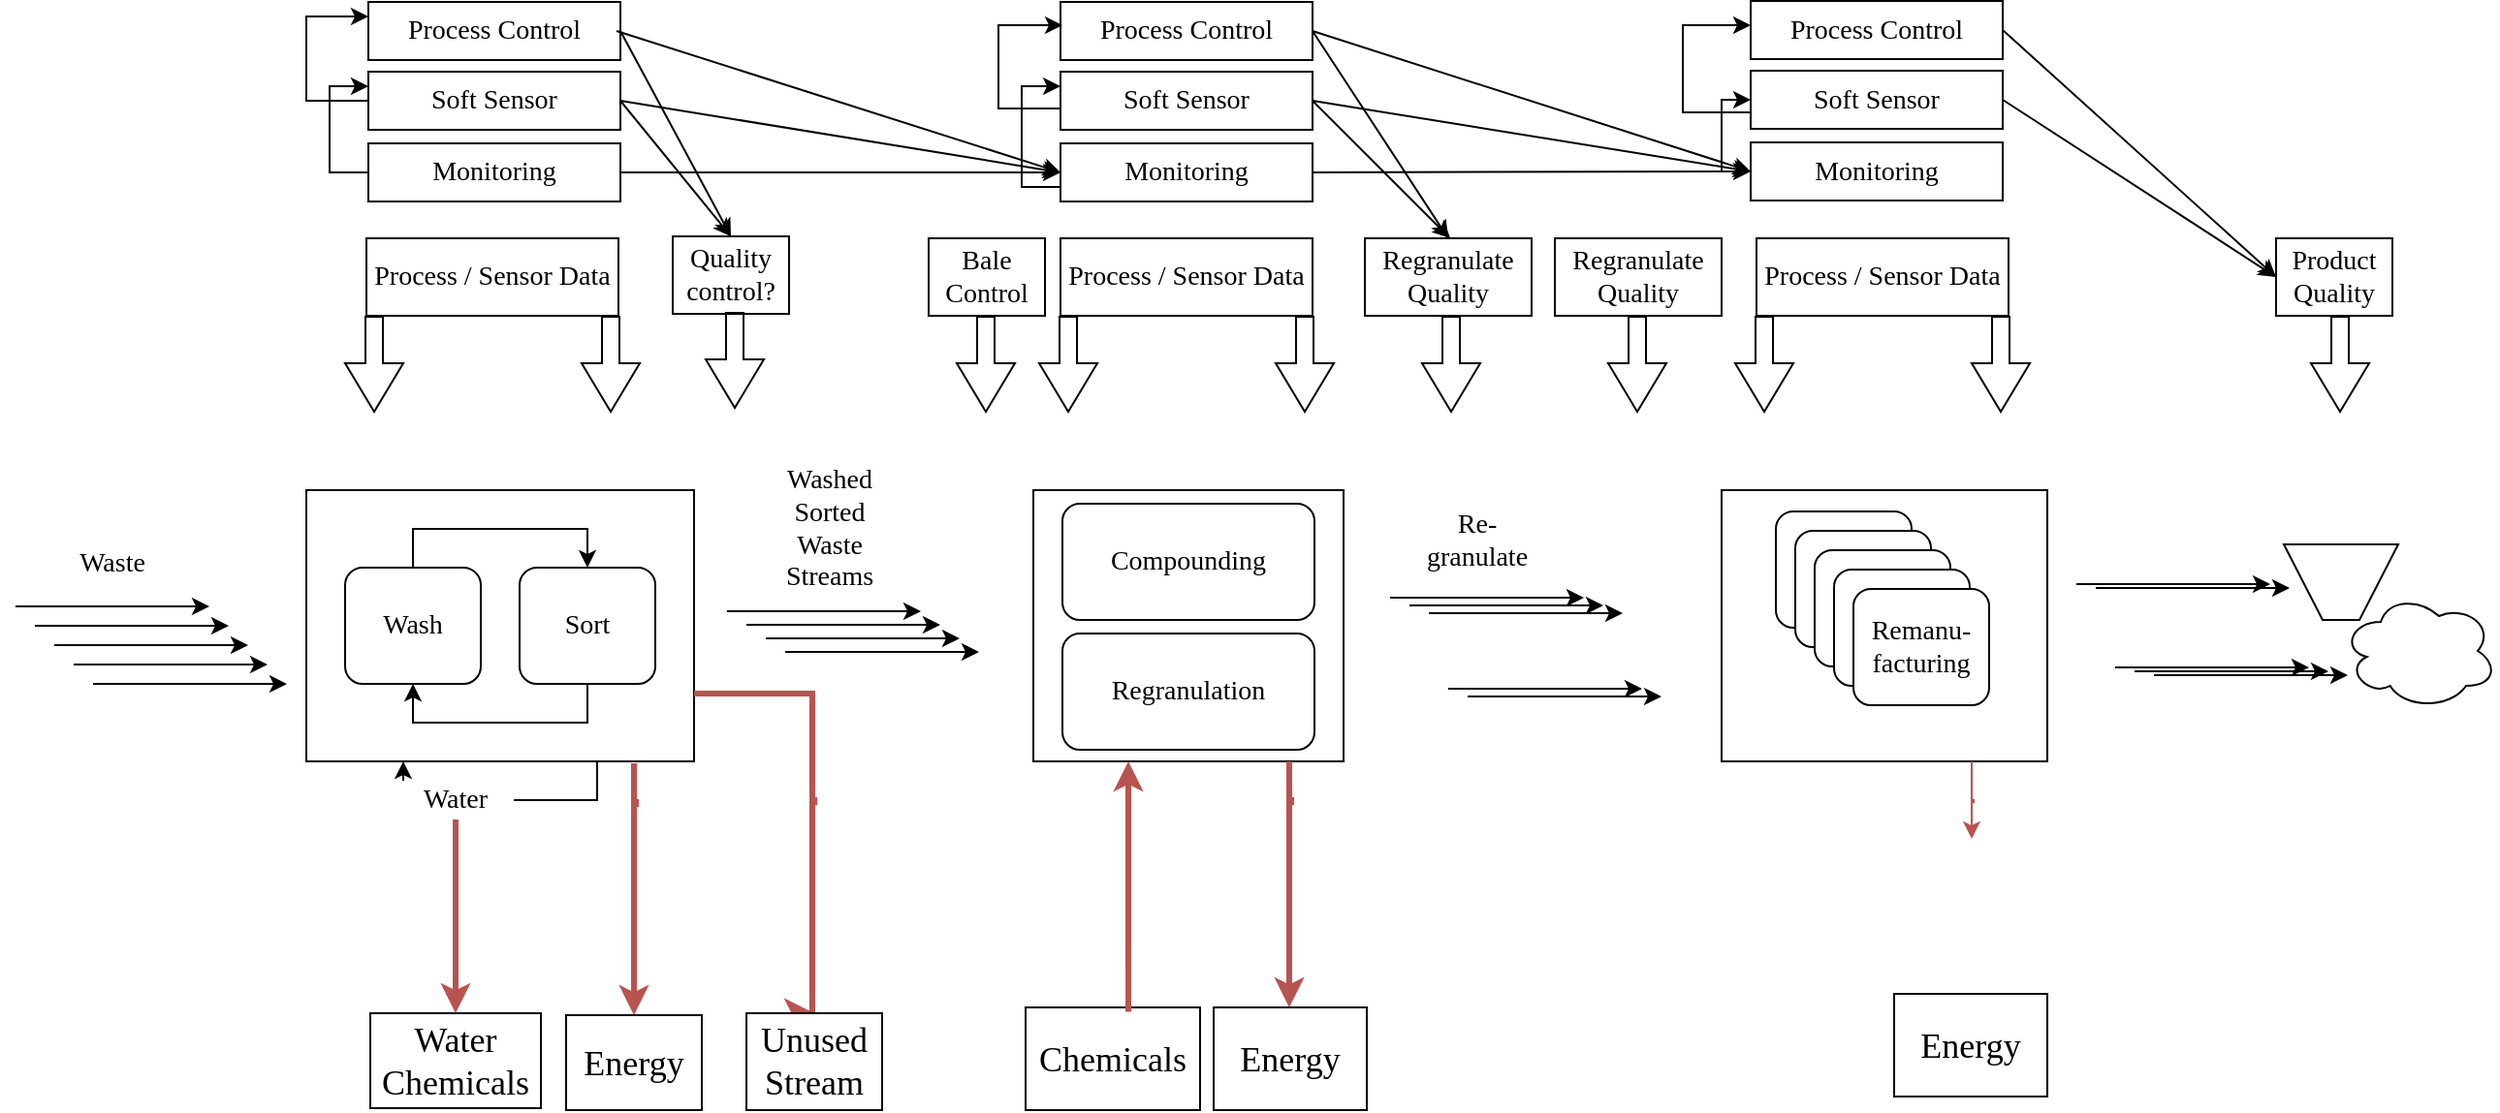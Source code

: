 <mxfile version="22.0.8" type="github">
  <diagram name="Seite-1" id="6qD9MZQn9-AMvD67NnCY">
    <mxGraphModel dx="1379" dy="1607" grid="1" gridSize="10" guides="1" tooltips="1" connect="1" arrows="1" fold="1" page="1" pageScale="1" pageWidth="1169" pageHeight="827" math="0" shadow="0">
      <root>
        <mxCell id="0" />
        <mxCell id="1" parent="0" />
        <mxCell id="71A8havY9Krnc7ntaEhR-17" value="" style="rounded=0;whiteSpace=wrap;html=1;fillColor=none;fontFamily=Rubik light;fontSize=14;" vertex="1" parent="1">
          <mxGeometry x="910" y="120" width="168" height="140" as="geometry" />
        </mxCell>
        <mxCell id="71A8havY9Krnc7ntaEhR-58" value="" style="edgeStyle=orthogonalEdgeStyle;rounded=0;orthogonalLoop=1;jettySize=auto;html=1;entryX=0.25;entryY=1;entryDx=0;entryDy=0;exitX=0.75;exitY=1;exitDx=0;exitDy=0;" edge="1" parent="1" source="71A8havY9Krnc7ntaEhR-5" target="71A8havY9Krnc7ntaEhR-5">
          <mxGeometry relative="1" as="geometry">
            <mxPoint x="280" y="380" as="targetPoint" />
          </mxGeometry>
        </mxCell>
        <mxCell id="71A8havY9Krnc7ntaEhR-5" value="" style="rounded=0;whiteSpace=wrap;html=1;fillColor=none;fontFamily=Rubik light;fontSize=14;" vertex="1" parent="1">
          <mxGeometry x="180" y="120" width="200" height="140" as="geometry" />
        </mxCell>
        <mxCell id="71A8havY9Krnc7ntaEhR-3" style="edgeStyle=orthogonalEdgeStyle;rounded=0;orthogonalLoop=1;jettySize=auto;html=1;exitX=0.5;exitY=0;exitDx=0;exitDy=0;entryX=0.5;entryY=0;entryDx=0;entryDy=0;fontFamily=Rubik light;fontSize=14;" edge="1" parent="1" source="71A8havY9Krnc7ntaEhR-1" target="71A8havY9Krnc7ntaEhR-2">
          <mxGeometry relative="1" as="geometry" />
        </mxCell>
        <mxCell id="71A8havY9Krnc7ntaEhR-1" value="Wash" style="rounded=1;whiteSpace=wrap;html=1;fontFamily=Rubik light;fontSize=14;" vertex="1" parent="1">
          <mxGeometry x="200" y="160" width="70" height="60" as="geometry" />
        </mxCell>
        <mxCell id="71A8havY9Krnc7ntaEhR-4" style="edgeStyle=orthogonalEdgeStyle;rounded=0;orthogonalLoop=1;jettySize=auto;html=1;exitX=0.5;exitY=1;exitDx=0;exitDy=0;entryX=0.5;entryY=1;entryDx=0;entryDy=0;fontFamily=Rubik light;fontSize=14;" edge="1" parent="1" source="71A8havY9Krnc7ntaEhR-2" target="71A8havY9Krnc7ntaEhR-1">
          <mxGeometry relative="1" as="geometry" />
        </mxCell>
        <mxCell id="71A8havY9Krnc7ntaEhR-2" value="Sort" style="rounded=1;whiteSpace=wrap;html=1;fontFamily=Rubik light;fontSize=14;" vertex="1" parent="1">
          <mxGeometry x="290" y="160" width="70" height="60" as="geometry" />
        </mxCell>
        <mxCell id="71A8havY9Krnc7ntaEhR-6" value="" style="rounded=0;whiteSpace=wrap;html=1;fillColor=none;fontFamily=Rubik light;fontSize=14;" vertex="1" parent="1">
          <mxGeometry x="555" y="120" width="160" height="140" as="geometry" />
        </mxCell>
        <mxCell id="71A8havY9Krnc7ntaEhR-7" value="Regranulation" style="rounded=1;whiteSpace=wrap;html=1;fontFamily=Rubik light;fontSize=14;" vertex="1" parent="1">
          <mxGeometry x="570" y="194" width="130" height="60" as="geometry" />
        </mxCell>
        <mxCell id="71A8havY9Krnc7ntaEhR-8" value="Compounding" style="rounded=1;whiteSpace=wrap;html=1;fontFamily=Rubik light;fontSize=14;" vertex="1" parent="1">
          <mxGeometry x="570" y="127" width="130" height="60" as="geometry" />
        </mxCell>
        <mxCell id="71A8havY9Krnc7ntaEhR-12" value="" style="edgeStyle=orthogonalEdgeStyle;rounded=0;orthogonalLoop=1;jettySize=auto;html=1;fontFamily=Rubik light;fontSize=14;" edge="1" parent="1">
          <mxGeometry relative="1" as="geometry">
            <mxPoint x="30" y="180" as="sourcePoint" />
            <mxPoint x="130" y="180" as="targetPoint" />
          </mxGeometry>
        </mxCell>
        <mxCell id="71A8havY9Krnc7ntaEhR-14" value="Waste" style="text;html=1;strokeColor=none;fillColor=none;align=center;verticalAlign=middle;whiteSpace=wrap;rounded=0;fontFamily=Rubik light;fontSize=14;" vertex="1" parent="1">
          <mxGeometry x="50" y="143" width="60" height="30" as="geometry" />
        </mxCell>
        <mxCell id="71A8havY9Krnc7ntaEhR-15" value="Washed&lt;br style=&quot;font-size: 14px;&quot;&gt;Sorted&lt;br style=&quot;font-size: 14px;&quot;&gt;Waste&lt;br style=&quot;font-size: 14px;&quot;&gt;Streams" style="text;html=1;strokeColor=none;fillColor=none;align=center;verticalAlign=middle;whiteSpace=wrap;rounded=0;fontFamily=Rubik light;fontSize=14;" vertex="1" parent="1">
          <mxGeometry x="420" y="125" width="60" height="30" as="geometry" />
        </mxCell>
        <mxCell id="71A8havY9Krnc7ntaEhR-16" value="" style="edgeStyle=orthogonalEdgeStyle;rounded=0;orthogonalLoop=1;jettySize=auto;html=1;fontFamily=Rubik light;fontSize=14;" edge="1" parent="1">
          <mxGeometry relative="1" as="geometry">
            <mxPoint x="739" y="175.5" as="sourcePoint" />
            <mxPoint x="839" y="175.5" as="targetPoint" />
          </mxGeometry>
        </mxCell>
        <mxCell id="71A8havY9Krnc7ntaEhR-19" value="Remanu-facturing" style="rounded=1;whiteSpace=wrap;html=1;fontFamily=Rubik light;fontSize=14;" vertex="1" parent="1">
          <mxGeometry x="938" y="131" width="70" height="60" as="geometry" />
        </mxCell>
        <mxCell id="71A8havY9Krnc7ntaEhR-20" value="Re-granulate" style="text;html=1;strokeColor=none;fillColor=none;align=center;verticalAlign=middle;whiteSpace=wrap;rounded=0;fontFamily=Rubik light;fontSize=14;" vertex="1" parent="1">
          <mxGeometry x="754" y="131" width="60" height="30" as="geometry" />
        </mxCell>
        <mxCell id="71A8havY9Krnc7ntaEhR-22" value="" style="shape=trapezoid;perimeter=trapezoidPerimeter;whiteSpace=wrap;html=1;fixedSize=1;rotation=-180;fontFamily=Rubik light;fontSize=14;" vertex="1" parent="1">
          <mxGeometry x="1200" y="148" width="59" height="39" as="geometry" />
        </mxCell>
        <mxCell id="71A8havY9Krnc7ntaEhR-24" value="" style="ellipse;shape=cloud;whiteSpace=wrap;html=1;fontFamily=Rubik light;fontSize=14;" vertex="1" parent="1">
          <mxGeometry x="1230" y="173" width="80" height="60" as="geometry" />
        </mxCell>
        <mxCell id="71A8havY9Krnc7ntaEhR-25" value="Remanu-facturing" style="rounded=1;whiteSpace=wrap;html=1;fontFamily=Rubik light;fontSize=14;" vertex="1" parent="1">
          <mxGeometry x="948" y="141" width="70" height="60" as="geometry" />
        </mxCell>
        <mxCell id="71A8havY9Krnc7ntaEhR-26" value="Remanu-facturing" style="rounded=1;whiteSpace=wrap;html=1;fontFamily=Rubik light;fontSize=14;" vertex="1" parent="1">
          <mxGeometry x="958" y="151" width="70" height="60" as="geometry" />
        </mxCell>
        <mxCell id="71A8havY9Krnc7ntaEhR-27" value="Remanu-facturing" style="rounded=1;whiteSpace=wrap;html=1;fontFamily=Rubik light;fontSize=14;" vertex="1" parent="1">
          <mxGeometry x="968" y="161" width="70" height="60" as="geometry" />
        </mxCell>
        <mxCell id="71A8havY9Krnc7ntaEhR-28" value="Remanu-facturing" style="rounded=1;whiteSpace=wrap;html=1;fontFamily=Rubik light;fontSize=14;" vertex="1" parent="1">
          <mxGeometry x="978" y="171" width="70" height="60" as="geometry" />
        </mxCell>
        <mxCell id="71A8havY9Krnc7ntaEhR-29" value="" style="edgeStyle=orthogonalEdgeStyle;rounded=0;orthogonalLoop=1;jettySize=auto;html=1;fontFamily=Rubik light;fontSize=14;" edge="1" parent="1">
          <mxGeometry relative="1" as="geometry">
            <mxPoint x="749" y="179.5" as="sourcePoint" />
            <mxPoint x="849" y="179.5" as="targetPoint" />
          </mxGeometry>
        </mxCell>
        <mxCell id="71A8havY9Krnc7ntaEhR-30" value="" style="edgeStyle=orthogonalEdgeStyle;rounded=0;orthogonalLoop=1;jettySize=auto;html=1;fontFamily=Rubik light;fontSize=14;" edge="1" parent="1">
          <mxGeometry relative="1" as="geometry">
            <mxPoint x="759" y="183.5" as="sourcePoint" />
            <mxPoint x="859" y="183.5" as="targetPoint" />
          </mxGeometry>
        </mxCell>
        <mxCell id="71A8havY9Krnc7ntaEhR-31" value="" style="edgeStyle=orthogonalEdgeStyle;rounded=0;orthogonalLoop=1;jettySize=auto;html=1;fontFamily=Rubik light;fontSize=14;" edge="1" parent="1">
          <mxGeometry relative="1" as="geometry">
            <mxPoint x="769" y="222.5" as="sourcePoint" />
            <mxPoint x="869" y="222.5" as="targetPoint" />
          </mxGeometry>
        </mxCell>
        <mxCell id="71A8havY9Krnc7ntaEhR-32" value="" style="edgeStyle=orthogonalEdgeStyle;rounded=0;orthogonalLoop=1;jettySize=auto;html=1;fontFamily=Rubik light;fontSize=14;" edge="1" parent="1">
          <mxGeometry relative="1" as="geometry">
            <mxPoint x="779" y="226.5" as="sourcePoint" />
            <mxPoint x="879" y="226.5" as="targetPoint" />
          </mxGeometry>
        </mxCell>
        <mxCell id="71A8havY9Krnc7ntaEhR-33" value="" style="edgeStyle=orthogonalEdgeStyle;rounded=0;orthogonalLoop=1;jettySize=auto;html=1;fontFamily=Rubik light;fontSize=14;" edge="1" parent="1">
          <mxGeometry relative="1" as="geometry">
            <mxPoint x="40" y="190" as="sourcePoint" />
            <mxPoint x="140" y="190" as="targetPoint" />
          </mxGeometry>
        </mxCell>
        <mxCell id="71A8havY9Krnc7ntaEhR-34" value="" style="edgeStyle=orthogonalEdgeStyle;rounded=0;orthogonalLoop=1;jettySize=auto;html=1;fontFamily=Rubik light;fontSize=14;" edge="1" parent="1">
          <mxGeometry relative="1" as="geometry">
            <mxPoint x="50" y="200" as="sourcePoint" />
            <mxPoint x="150" y="200" as="targetPoint" />
          </mxGeometry>
        </mxCell>
        <mxCell id="71A8havY9Krnc7ntaEhR-35" value="" style="edgeStyle=orthogonalEdgeStyle;rounded=0;orthogonalLoop=1;jettySize=auto;html=1;fontFamily=Rubik light;fontSize=14;" edge="1" parent="1">
          <mxGeometry relative="1" as="geometry">
            <mxPoint x="60" y="210" as="sourcePoint" />
            <mxPoint x="160" y="210" as="targetPoint" />
          </mxGeometry>
        </mxCell>
        <mxCell id="71A8havY9Krnc7ntaEhR-36" value="" style="edgeStyle=orthogonalEdgeStyle;rounded=0;orthogonalLoop=1;jettySize=auto;html=1;fontFamily=Rubik light;fontSize=14;" edge="1" parent="1">
          <mxGeometry relative="1" as="geometry">
            <mxPoint x="70" y="220" as="sourcePoint" />
            <mxPoint x="170" y="220" as="targetPoint" />
          </mxGeometry>
        </mxCell>
        <mxCell id="71A8havY9Krnc7ntaEhR-37" value="" style="edgeStyle=orthogonalEdgeStyle;rounded=0;orthogonalLoop=1;jettySize=auto;html=1;fontFamily=Rubik light;fontSize=14;" edge="1" parent="1">
          <mxGeometry relative="1" as="geometry">
            <mxPoint x="397" y="182.5" as="sourcePoint" />
            <mxPoint x="497" y="182.5" as="targetPoint" />
          </mxGeometry>
        </mxCell>
        <mxCell id="71A8havY9Krnc7ntaEhR-38" value="" style="edgeStyle=orthogonalEdgeStyle;rounded=0;orthogonalLoop=1;jettySize=auto;html=1;fontFamily=Rubik light;fontSize=14;" edge="1" parent="1">
          <mxGeometry relative="1" as="geometry">
            <mxPoint x="407" y="189.5" as="sourcePoint" />
            <mxPoint x="507" y="189.5" as="targetPoint" />
          </mxGeometry>
        </mxCell>
        <mxCell id="71A8havY9Krnc7ntaEhR-39" value="" style="edgeStyle=orthogonalEdgeStyle;rounded=0;orthogonalLoop=1;jettySize=auto;html=1;fontFamily=Rubik light;fontSize=14;" edge="1" parent="1">
          <mxGeometry relative="1" as="geometry">
            <mxPoint x="417" y="196.5" as="sourcePoint" />
            <mxPoint x="517" y="196.5" as="targetPoint" />
          </mxGeometry>
        </mxCell>
        <mxCell id="71A8havY9Krnc7ntaEhR-40" value="" style="edgeStyle=orthogonalEdgeStyle;rounded=0;orthogonalLoop=1;jettySize=auto;html=1;fontFamily=Rubik light;fontSize=14;" edge="1" parent="1">
          <mxGeometry relative="1" as="geometry">
            <mxPoint x="427" y="203.5" as="sourcePoint" />
            <mxPoint x="527" y="203.5" as="targetPoint" />
          </mxGeometry>
        </mxCell>
        <mxCell id="71A8havY9Krnc7ntaEhR-42" value="" style="edgeStyle=orthogonalEdgeStyle;rounded=0;orthogonalLoop=1;jettySize=auto;html=1;fontFamily=Rubik light;fontSize=14;" edge="1" parent="1">
          <mxGeometry relative="1" as="geometry">
            <mxPoint x="1093" y="168.5" as="sourcePoint" />
            <mxPoint x="1193" y="168.5" as="targetPoint" />
          </mxGeometry>
        </mxCell>
        <mxCell id="71A8havY9Krnc7ntaEhR-44" value="" style="edgeStyle=orthogonalEdgeStyle;rounded=0;orthogonalLoop=1;jettySize=auto;html=1;fontFamily=Rubik light;fontSize=14;" edge="1" parent="1">
          <mxGeometry relative="1" as="geometry">
            <mxPoint x="1103" y="170.5" as="sourcePoint" />
            <mxPoint x="1203" y="170.5" as="targetPoint" />
          </mxGeometry>
        </mxCell>
        <mxCell id="71A8havY9Krnc7ntaEhR-45" value="" style="edgeStyle=orthogonalEdgeStyle;rounded=0;orthogonalLoop=1;jettySize=auto;html=1;fontFamily=Rubik light;fontSize=14;" edge="1" parent="1">
          <mxGeometry relative="1" as="geometry">
            <mxPoint x="1113" y="211.5" as="sourcePoint" />
            <mxPoint x="1213" y="211.5" as="targetPoint" />
          </mxGeometry>
        </mxCell>
        <mxCell id="71A8havY9Krnc7ntaEhR-46" value="" style="edgeStyle=orthogonalEdgeStyle;rounded=0;orthogonalLoop=1;jettySize=auto;html=1;fontFamily=Rubik light;fontSize=14;" edge="1" parent="1">
          <mxGeometry relative="1" as="geometry">
            <mxPoint x="1123" y="213.5" as="sourcePoint" />
            <mxPoint x="1223" y="213.5" as="targetPoint" />
          </mxGeometry>
        </mxCell>
        <mxCell id="71A8havY9Krnc7ntaEhR-47" value="" style="edgeStyle=orthogonalEdgeStyle;rounded=0;orthogonalLoop=1;jettySize=auto;html=1;fontFamily=Rubik light;fontSize=14;" edge="1" parent="1">
          <mxGeometry relative="1" as="geometry">
            <mxPoint x="1133" y="215.5" as="sourcePoint" />
            <mxPoint x="1233" y="215.5" as="targetPoint" />
          </mxGeometry>
        </mxCell>
        <mxCell id="71A8havY9Krnc7ntaEhR-50" value="" style="shape=flexArrow;endArrow=classic;html=1;rounded=0;width=9;endSize=8;fontColor=#CC0000;" edge="1" parent="1">
          <mxGeometry width="50" height="50" relative="1" as="geometry">
            <mxPoint x="530.5" y="30" as="sourcePoint" />
            <mxPoint x="530.5" y="80" as="targetPoint" />
          </mxGeometry>
        </mxCell>
        <mxCell id="71A8havY9Krnc7ntaEhR-52" value="Bale Control" style="text;html=1;strokeColor=default;fillColor=none;align=center;verticalAlign=middle;whiteSpace=wrap;rounded=0;fontFamily=Rubik light;fontSize=14;" vertex="1" parent="1">
          <mxGeometry x="501" y="-10" width="60" height="40" as="geometry" />
        </mxCell>
        <mxCell id="71A8havY9Krnc7ntaEhR-53" value="" style="shape=flexArrow;endArrow=classic;html=1;rounded=0;width=9;endSize=8;fontColor=#CC0000;" edge="1" parent="1">
          <mxGeometry width="50" height="50" relative="1" as="geometry">
            <mxPoint x="215" y="30" as="sourcePoint" />
            <mxPoint x="215" y="80" as="targetPoint" />
          </mxGeometry>
        </mxCell>
        <mxCell id="71A8havY9Krnc7ntaEhR-54" value="" style="shape=flexArrow;endArrow=classic;html=1;rounded=0;width=9;endSize=8;fontColor=#CC0000;" edge="1" parent="1">
          <mxGeometry width="50" height="50" relative="1" as="geometry">
            <mxPoint x="337" y="30" as="sourcePoint" />
            <mxPoint x="337" y="80" as="targetPoint" />
          </mxGeometry>
        </mxCell>
        <mxCell id="71A8havY9Krnc7ntaEhR-59" value="Water" style="text;html=1;align=center;verticalAlign=middle;whiteSpace=wrap;rounded=0;fontFamily=Rubik light;fontSize=14;fillColor=default;" vertex="1" parent="1">
          <mxGeometry x="227" y="270" width="60" height="20" as="geometry" />
        </mxCell>
        <mxCell id="71A8havY9Krnc7ntaEhR-63" value="" style="edgeStyle=orthogonalEdgeStyle;rounded=0;orthogonalLoop=1;jettySize=auto;html=1;fillColor=#f8cecc;strokeColor=#B85450;strokeWidth=3;entryX=0.5;entryY=0;entryDx=0;entryDy=0;" edge="1" parent="1" target="71A8havY9Krnc7ntaEhR-64">
          <mxGeometry relative="1" as="geometry">
            <mxPoint x="349" y="261" as="sourcePoint" />
            <mxPoint x="349" y="330" as="targetPoint" />
            <Array as="points">
              <mxPoint x="349" y="282" />
              <mxPoint x="350" y="282" />
              <mxPoint x="350" y="281" />
              <mxPoint x="349" y="281" />
              <mxPoint x="349" y="391" />
            </Array>
          </mxGeometry>
        </mxCell>
        <mxCell id="71A8havY9Krnc7ntaEhR-64" value="Energy" style="text;html=1;align=center;verticalAlign=middle;whiteSpace=wrap;rounded=0;fontFamily=Rubik light;fontSize=18;fillColor=default;strokeColor=default;" vertex="1" parent="1">
          <mxGeometry x="314" y="391" width="70" height="49" as="geometry" />
        </mxCell>
        <mxCell id="71A8havY9Krnc7ntaEhR-65" value="" style="edgeStyle=orthogonalEdgeStyle;rounded=0;orthogonalLoop=1;jettySize=auto;html=1;fillColor=#f8cecc;strokeColor=#b85450;exitX=1;exitY=0.75;exitDx=0;exitDy=0;strokeWidth=3;entryX=0.5;entryY=0;entryDx=0;entryDy=0;" edge="1" parent="1" source="71A8havY9Krnc7ntaEhR-5" target="71A8havY9Krnc7ntaEhR-66">
          <mxGeometry relative="1" as="geometry">
            <mxPoint x="441" y="260" as="sourcePoint" />
            <mxPoint x="441" y="320" as="targetPoint" />
            <Array as="points">
              <mxPoint x="441" y="225" />
              <mxPoint x="441" y="281" />
              <mxPoint x="442" y="281" />
              <mxPoint x="442" y="280" />
              <mxPoint x="441" y="280" />
              <mxPoint x="441" y="390" />
            </Array>
          </mxGeometry>
        </mxCell>
        <mxCell id="71A8havY9Krnc7ntaEhR-66" value="Unused&lt;br style=&quot;font-size: 18px;&quot;&gt;Stream" style="text;html=1;align=center;verticalAlign=middle;whiteSpace=wrap;rounded=0;fontFamily=Rubik light;fontSize=18;fillColor=default;strokeColor=default;" vertex="1" parent="1">
          <mxGeometry x="407" y="390" width="70" height="50" as="geometry" />
        </mxCell>
        <mxCell id="71A8havY9Krnc7ntaEhR-67" value="Water&lt;br style=&quot;font-size: 18px;&quot;&gt;Chemicals" style="text;html=1;align=center;verticalAlign=middle;whiteSpace=wrap;rounded=0;fontFamily=Rubik light;fontSize=18;fillColor=default;strokeColor=default;" vertex="1" parent="1">
          <mxGeometry x="213" y="390" width="88" height="49" as="geometry" />
        </mxCell>
        <mxCell id="71A8havY9Krnc7ntaEhR-68" value="Process / Sensor Data" style="text;html=1;strokeColor=default;fillColor=none;align=center;verticalAlign=middle;whiteSpace=wrap;rounded=0;fontFamily=Rubik light;fontSize=14;" vertex="1" parent="1">
          <mxGeometry x="211" y="-10" width="130" height="40" as="geometry" />
        </mxCell>
        <mxCell id="71A8havY9Krnc7ntaEhR-69" value="" style="shape=flexArrow;endArrow=classic;html=1;rounded=0;width=9;endSize=8;fontColor=#CC0000;" edge="1" parent="1">
          <mxGeometry width="50" height="50" relative="1" as="geometry">
            <mxPoint x="573" y="30" as="sourcePoint" />
            <mxPoint x="573" y="80" as="targetPoint" />
          </mxGeometry>
        </mxCell>
        <mxCell id="71A8havY9Krnc7ntaEhR-70" value="" style="shape=flexArrow;endArrow=classic;html=1;rounded=0;width=9;endSize=8;fontColor=#CC0000;" edge="1" parent="1">
          <mxGeometry width="50" height="50" relative="1" as="geometry">
            <mxPoint x="695" y="30" as="sourcePoint" />
            <mxPoint x="695" y="80" as="targetPoint" />
          </mxGeometry>
        </mxCell>
        <mxCell id="71A8havY9Krnc7ntaEhR-71" value="Process / Sensor Data" style="text;html=1;strokeColor=default;fillColor=none;align=center;verticalAlign=middle;whiteSpace=wrap;rounded=0;fontFamily=Rubik light;fontSize=14;" vertex="1" parent="1">
          <mxGeometry x="569" y="-10" width="130" height="40" as="geometry" />
        </mxCell>
        <mxCell id="71A8havY9Krnc7ntaEhR-72" value="" style="shape=flexArrow;endArrow=classic;html=1;rounded=0;width=9;endSize=8;fontColor=#CC0000;" edge="1" parent="1">
          <mxGeometry width="50" height="50" relative="1" as="geometry">
            <mxPoint x="770.5" y="30" as="sourcePoint" />
            <mxPoint x="770.5" y="80" as="targetPoint" />
          </mxGeometry>
        </mxCell>
        <mxCell id="71A8havY9Krnc7ntaEhR-73" value="Regranulate Quality" style="text;html=1;strokeColor=default;fillColor=none;align=center;verticalAlign=middle;whiteSpace=wrap;rounded=0;fontFamily=Rubik light;fontSize=14;" vertex="1" parent="1">
          <mxGeometry x="726" y="-10" width="86" height="40" as="geometry" />
        </mxCell>
        <mxCell id="71A8havY9Krnc7ntaEhR-74" value="" style="edgeStyle=orthogonalEdgeStyle;rounded=0;orthogonalLoop=1;jettySize=auto;html=1;fillColor=#f8cecc;strokeColor=#b85450;strokeWidth=3;entryX=0.5;entryY=0;entryDx=0;entryDy=0;" edge="1" parent="1" target="71A8havY9Krnc7ntaEhR-80">
          <mxGeometry relative="1" as="geometry">
            <mxPoint x="687" y="260" as="sourcePoint" />
            <mxPoint x="687" y="300" as="targetPoint" />
            <Array as="points">
              <mxPoint x="687" y="281" />
              <mxPoint x="688" y="281" />
              <mxPoint x="688" y="280" />
              <mxPoint x="687" y="280" />
              <mxPoint x="687" y="387" />
            </Array>
          </mxGeometry>
        </mxCell>
        <mxCell id="71A8havY9Krnc7ntaEhR-75" value="" style="shape=flexArrow;endArrow=classic;html=1;rounded=0;width=9;endSize=8;fontColor=#CC0000;" edge="1" parent="1">
          <mxGeometry width="50" height="50" relative="1" as="geometry">
            <mxPoint x="932" y="30" as="sourcePoint" />
            <mxPoint x="932" y="80" as="targetPoint" />
          </mxGeometry>
        </mxCell>
        <mxCell id="71A8havY9Krnc7ntaEhR-76" value="" style="shape=flexArrow;endArrow=classic;html=1;rounded=0;width=9;endSize=8;fontColor=#CC0000;" edge="1" parent="1">
          <mxGeometry width="50" height="50" relative="1" as="geometry">
            <mxPoint x="1054" y="30" as="sourcePoint" />
            <mxPoint x="1054" y="80" as="targetPoint" />
          </mxGeometry>
        </mxCell>
        <mxCell id="71A8havY9Krnc7ntaEhR-77" value="Process / Sensor Data" style="text;html=1;strokeColor=default;fillColor=none;align=center;verticalAlign=middle;whiteSpace=wrap;rounded=0;fontFamily=Rubik light;fontSize=14;" vertex="1" parent="1">
          <mxGeometry x="928" y="-10" width="130" height="40" as="geometry" />
        </mxCell>
        <mxCell id="71A8havY9Krnc7ntaEhR-78" value="" style="shape=flexArrow;endArrow=classic;html=1;rounded=0;width=9;endSize=8;fontColor=#CC0000;" edge="1" parent="1">
          <mxGeometry width="50" height="50" relative="1" as="geometry">
            <mxPoint x="1229" y="30" as="sourcePoint" />
            <mxPoint x="1229" y="80" as="targetPoint" />
          </mxGeometry>
        </mxCell>
        <mxCell id="71A8havY9Krnc7ntaEhR-79" value="Product Quality" style="text;html=1;strokeColor=default;fillColor=none;align=center;verticalAlign=middle;whiteSpace=wrap;rounded=0;fontFamily=Rubik light;fontSize=14;" vertex="1" parent="1">
          <mxGeometry x="1196" y="-10" width="60" height="40" as="geometry" />
        </mxCell>
        <mxCell id="71A8havY9Krnc7ntaEhR-80" value="Energy" style="text;html=1;align=center;verticalAlign=middle;whiteSpace=wrap;rounded=0;fontFamily=Rubik light;fontSize=18;fillColor=default;strokeColor=default;" vertex="1" parent="1">
          <mxGeometry x="648" y="387" width="79" height="53" as="geometry" />
        </mxCell>
        <mxCell id="71A8havY9Krnc7ntaEhR-81" value="Chemicals" style="text;html=1;align=center;verticalAlign=middle;whiteSpace=wrap;rounded=0;fontFamily=Rubik light;fontSize=18;fillColor=default;strokeColor=default;" vertex="1" parent="1">
          <mxGeometry x="551" y="387" width="90" height="53" as="geometry" />
        </mxCell>
        <mxCell id="71A8havY9Krnc7ntaEhR-83" value="" style="edgeStyle=orthogonalEdgeStyle;rounded=0;orthogonalLoop=1;jettySize=auto;html=1;fillColor=#f8cecc;strokeColor=#b85450;exitX=0.589;exitY=0.042;exitDx=0;exitDy=0;exitPerimeter=0;strokeWidth=3;" edge="1" parent="1" source="71A8havY9Krnc7ntaEhR-81">
          <mxGeometry relative="1" as="geometry">
            <mxPoint x="604" y="300" as="sourcePoint" />
            <mxPoint x="604" y="260" as="targetPoint" />
          </mxGeometry>
        </mxCell>
        <mxCell id="71A8havY9Krnc7ntaEhR-84" value="" style="shape=flexArrow;endArrow=classic;html=1;rounded=0;width=9;endSize=8;fontColor=#CC0000;" edge="1" parent="1">
          <mxGeometry width="50" height="50" relative="1" as="geometry">
            <mxPoint x="401" y="28" as="sourcePoint" />
            <mxPoint x="401" y="78" as="targetPoint" />
          </mxGeometry>
        </mxCell>
        <mxCell id="71A8havY9Krnc7ntaEhR-85" value="Soft Sensor" style="text;html=1;strokeColor=default;fillColor=none;align=center;verticalAlign=middle;whiteSpace=wrap;rounded=0;fontFamily=Rubik light;fontSize=14;" vertex="1" parent="1">
          <mxGeometry x="212" y="-96" width="130" height="30" as="geometry" />
        </mxCell>
        <mxCell id="71A8havY9Krnc7ntaEhR-86" value="Process Control" style="text;html=1;strokeColor=default;fillColor=none;align=center;verticalAlign=middle;whiteSpace=wrap;rounded=0;fontFamily=Rubik light;fontSize=14;" vertex="1" parent="1">
          <mxGeometry x="212" y="-132" width="130" height="30" as="geometry" />
        </mxCell>
        <mxCell id="71A8havY9Krnc7ntaEhR-87" value="Quality control?" style="text;html=1;strokeColor=default;fillColor=none;align=center;verticalAlign=middle;whiteSpace=wrap;rounded=0;fontFamily=Rubik light;fontSize=14;" vertex="1" parent="1">
          <mxGeometry x="369" y="-11" width="60" height="40" as="geometry" />
        </mxCell>
        <mxCell id="71A8havY9Krnc7ntaEhR-89" value="" style="endArrow=classic;html=1;rounded=0;exitX=1;exitY=0.5;exitDx=0;exitDy=0;entryX=0.5;entryY=0;entryDx=0;entryDy=0;" edge="1" parent="1" source="71A8havY9Krnc7ntaEhR-85" target="71A8havY9Krnc7ntaEhR-87">
          <mxGeometry width="50" height="50" relative="1" as="geometry">
            <mxPoint x="390" y="80" as="sourcePoint" />
            <mxPoint x="390" y="-20" as="targetPoint" />
          </mxGeometry>
        </mxCell>
        <mxCell id="71A8havY9Krnc7ntaEhR-90" value="" style="endArrow=classic;html=1;rounded=0;exitX=1;exitY=0.5;exitDx=0;exitDy=0;entryX=0.5;entryY=0;entryDx=0;entryDy=0;" edge="1" parent="1" source="71A8havY9Krnc7ntaEhR-86" target="71A8havY9Krnc7ntaEhR-87">
          <mxGeometry width="50" height="50" relative="1" as="geometry">
            <mxPoint x="349" y="-50" as="sourcePoint" />
            <mxPoint x="400" y="-20" as="targetPoint" />
          </mxGeometry>
        </mxCell>
        <mxCell id="71A8havY9Krnc7ntaEhR-98" style="edgeStyle=orthogonalEdgeStyle;rounded=0;orthogonalLoop=1;jettySize=auto;html=1;exitX=0;exitY=0.5;exitDx=0;exitDy=0;entryX=0;entryY=0.25;entryDx=0;entryDy=0;" edge="1" parent="1" source="71A8havY9Krnc7ntaEhR-91" target="71A8havY9Krnc7ntaEhR-85">
          <mxGeometry relative="1" as="geometry" />
        </mxCell>
        <mxCell id="71A8havY9Krnc7ntaEhR-91" value="Monitoring" style="text;html=1;strokeColor=default;fillColor=none;align=center;verticalAlign=middle;whiteSpace=wrap;rounded=0;fontFamily=Rubik light;fontSize=14;" vertex="1" parent="1">
          <mxGeometry x="212" y="-59" width="130" height="30" as="geometry" />
        </mxCell>
        <mxCell id="71A8havY9Krnc7ntaEhR-92" value="Soft Sensor" style="text;html=1;strokeColor=default;fillColor=none;align=center;verticalAlign=middle;whiteSpace=wrap;rounded=0;fontFamily=Rubik light;fontSize=14;" vertex="1" parent="1">
          <mxGeometry x="569" y="-96" width="130" height="30" as="geometry" />
        </mxCell>
        <mxCell id="71A8havY9Krnc7ntaEhR-93" value="Process Control" style="text;html=1;strokeColor=default;fillColor=none;align=center;verticalAlign=middle;whiteSpace=wrap;rounded=0;fontFamily=Rubik light;fontSize=14;" vertex="1" parent="1">
          <mxGeometry x="569" y="-132" width="130" height="30" as="geometry" />
        </mxCell>
        <mxCell id="71A8havY9Krnc7ntaEhR-94" value="Monitoring" style="text;html=1;strokeColor=default;fillColor=none;align=center;verticalAlign=middle;whiteSpace=wrap;rounded=0;fontFamily=Rubik light;fontSize=14;" vertex="1" parent="1">
          <mxGeometry x="569" y="-59" width="130" height="30" as="geometry" />
        </mxCell>
        <mxCell id="71A8havY9Krnc7ntaEhR-95" value="" style="endArrow=classic;html=1;rounded=0;entryX=0;entryY=0.5;entryDx=0;entryDy=0;" edge="1" parent="1" target="71A8havY9Krnc7ntaEhR-94">
          <mxGeometry width="50" height="50" relative="1" as="geometry">
            <mxPoint x="340" y="-117" as="sourcePoint" />
            <mxPoint x="409" y="-4" as="targetPoint" />
          </mxGeometry>
        </mxCell>
        <mxCell id="71A8havY9Krnc7ntaEhR-96" value="" style="endArrow=classic;html=1;rounded=0;exitX=1;exitY=0.5;exitDx=0;exitDy=0;entryX=0;entryY=0.5;entryDx=0;entryDy=0;" edge="1" parent="1" source="71A8havY9Krnc7ntaEhR-91" target="71A8havY9Krnc7ntaEhR-94">
          <mxGeometry width="50" height="50" relative="1" as="geometry">
            <mxPoint x="352" y="-71" as="sourcePoint" />
            <mxPoint x="409" y="-4" as="targetPoint" />
          </mxGeometry>
        </mxCell>
        <mxCell id="71A8havY9Krnc7ntaEhR-101" style="edgeStyle=orthogonalEdgeStyle;rounded=0;orthogonalLoop=1;jettySize=auto;html=1;exitX=0;exitY=0.5;exitDx=0;exitDy=0;entryX=0;entryY=0.25;entryDx=0;entryDy=0;" edge="1" parent="1" source="71A8havY9Krnc7ntaEhR-85" target="71A8havY9Krnc7ntaEhR-86">
          <mxGeometry relative="1" as="geometry">
            <mxPoint x="179" y="-78" as="sourcePoint" />
            <mxPoint x="179" y="-122" as="targetPoint" />
            <Array as="points">
              <mxPoint x="180" y="-81" />
              <mxPoint x="180" y="-124" />
            </Array>
          </mxGeometry>
        </mxCell>
        <mxCell id="71A8havY9Krnc7ntaEhR-102" value="Soft Sensor" style="text;html=1;strokeColor=default;fillColor=none;align=center;verticalAlign=middle;whiteSpace=wrap;rounded=0;fontFamily=Rubik light;fontSize=14;" vertex="1" parent="1">
          <mxGeometry x="925" y="-96.5" width="130" height="30" as="geometry" />
        </mxCell>
        <mxCell id="71A8havY9Krnc7ntaEhR-103" value="Process Control" style="text;html=1;strokeColor=default;fillColor=none;align=center;verticalAlign=middle;whiteSpace=wrap;rounded=0;fontFamily=Rubik light;fontSize=14;" vertex="1" parent="1">
          <mxGeometry x="925" y="-132.5" width="130" height="30" as="geometry" />
        </mxCell>
        <mxCell id="71A8havY9Krnc7ntaEhR-104" value="Monitoring" style="text;html=1;strokeColor=default;fillColor=none;align=center;verticalAlign=middle;whiteSpace=wrap;rounded=0;fontFamily=Rubik light;fontSize=14;" vertex="1" parent="1">
          <mxGeometry x="925" y="-59.5" width="130" height="30" as="geometry" />
        </mxCell>
        <mxCell id="71A8havY9Krnc7ntaEhR-105" style="edgeStyle=orthogonalEdgeStyle;rounded=0;orthogonalLoop=1;jettySize=auto;html=1;exitX=0;exitY=0.75;exitDx=0;exitDy=0;entryX=0;entryY=0.25;entryDx=0;entryDy=0;" edge="1" parent="1" source="71A8havY9Krnc7ntaEhR-94" target="71A8havY9Krnc7ntaEhR-92">
          <mxGeometry relative="1" as="geometry">
            <mxPoint x="533" y="-46" as="sourcePoint" />
            <mxPoint x="533" y="-90" as="targetPoint" />
          </mxGeometry>
        </mxCell>
        <mxCell id="71A8havY9Krnc7ntaEhR-106" style="edgeStyle=orthogonalEdgeStyle;rounded=0;orthogonalLoop=1;jettySize=auto;html=1;exitX=0;exitY=0.5;exitDx=0;exitDy=0;" edge="1" parent="1">
          <mxGeometry relative="1" as="geometry">
            <mxPoint x="569" y="-77" as="sourcePoint" />
            <mxPoint x="570" y="-120" as="targetPoint" />
            <Array as="points">
              <mxPoint x="537" y="-77" />
              <mxPoint x="537" y="-120" />
            </Array>
          </mxGeometry>
        </mxCell>
        <mxCell id="71A8havY9Krnc7ntaEhR-107" value="" style="endArrow=classic;html=1;rounded=0;exitX=1;exitY=0.5;exitDx=0;exitDy=0;entryX=0;entryY=0.5;entryDx=0;entryDy=0;" edge="1" parent="1" source="71A8havY9Krnc7ntaEhR-85" target="71A8havY9Krnc7ntaEhR-94">
          <mxGeometry width="50" height="50" relative="1" as="geometry">
            <mxPoint x="352" y="-71" as="sourcePoint" />
            <mxPoint x="409" y="-1" as="targetPoint" />
          </mxGeometry>
        </mxCell>
        <mxCell id="71A8havY9Krnc7ntaEhR-108" style="edgeStyle=orthogonalEdgeStyle;rounded=0;orthogonalLoop=1;jettySize=auto;html=1;exitX=0;exitY=0.5;exitDx=0;exitDy=0;entryX=0;entryY=0.5;entryDx=0;entryDy=0;" edge="1" parent="1" source="71A8havY9Krnc7ntaEhR-104" target="71A8havY9Krnc7ntaEhR-102">
          <mxGeometry relative="1" as="geometry">
            <mxPoint x="912" y="-39" as="sourcePoint" />
            <mxPoint x="912" y="-91" as="targetPoint" />
            <Array as="points">
              <mxPoint x="910" y="-44" />
              <mxPoint x="910" y="-81" />
            </Array>
          </mxGeometry>
        </mxCell>
        <mxCell id="71A8havY9Krnc7ntaEhR-110" style="edgeStyle=orthogonalEdgeStyle;rounded=0;orthogonalLoop=1;jettySize=auto;html=1;exitX=0;exitY=0.75;exitDx=0;exitDy=0;" edge="1" parent="1">
          <mxGeometry relative="1" as="geometry">
            <mxPoint x="925" y="-77" as="sourcePoint" />
            <mxPoint x="925" y="-120" as="targetPoint" />
            <Array as="points">
              <mxPoint x="925" y="-75" />
              <mxPoint x="890" y="-75" />
              <mxPoint x="890" y="-120" />
            </Array>
          </mxGeometry>
        </mxCell>
        <mxCell id="71A8havY9Krnc7ntaEhR-111" value="" style="endArrow=classic;html=1;rounded=0;entryX=0;entryY=0.5;entryDx=0;entryDy=0;exitX=1;exitY=0.5;exitDx=0;exitDy=0;" edge="1" parent="1" source="71A8havY9Krnc7ntaEhR-93" target="71A8havY9Krnc7ntaEhR-104">
          <mxGeometry width="50" height="50" relative="1" as="geometry">
            <mxPoint x="350" y="-107" as="sourcePoint" />
            <mxPoint x="579" y="-34" as="targetPoint" />
          </mxGeometry>
        </mxCell>
        <mxCell id="71A8havY9Krnc7ntaEhR-112" value="" style="endArrow=classic;html=1;rounded=0;entryX=0;entryY=0.5;entryDx=0;entryDy=0;exitX=1;exitY=0.5;exitDx=0;exitDy=0;" edge="1" parent="1" source="71A8havY9Krnc7ntaEhR-92" target="71A8havY9Krnc7ntaEhR-104">
          <mxGeometry width="50" height="50" relative="1" as="geometry">
            <mxPoint x="709" y="-107" as="sourcePoint" />
            <mxPoint x="935" y="-34" as="targetPoint" />
          </mxGeometry>
        </mxCell>
        <mxCell id="71A8havY9Krnc7ntaEhR-113" value="" style="endArrow=classic;html=1;rounded=0;entryX=0;entryY=0.5;entryDx=0;entryDy=0;exitX=1;exitY=0.5;exitDx=0;exitDy=0;" edge="1" parent="1" source="71A8havY9Krnc7ntaEhR-94" target="71A8havY9Krnc7ntaEhR-104">
          <mxGeometry width="50" height="50" relative="1" as="geometry">
            <mxPoint x="709" y="-71" as="sourcePoint" />
            <mxPoint x="935" y="-34" as="targetPoint" />
          </mxGeometry>
        </mxCell>
        <mxCell id="71A8havY9Krnc7ntaEhR-114" value="" style="endArrow=classic;html=1;rounded=0;entryX=0.5;entryY=0;entryDx=0;entryDy=0;exitX=1;exitY=0.5;exitDx=0;exitDy=0;" edge="1" parent="1" source="71A8havY9Krnc7ntaEhR-93" target="71A8havY9Krnc7ntaEhR-73">
          <mxGeometry width="50" height="50" relative="1" as="geometry">
            <mxPoint x="709" y="-34" as="sourcePoint" />
            <mxPoint x="935" y="-34" as="targetPoint" />
          </mxGeometry>
        </mxCell>
        <mxCell id="71A8havY9Krnc7ntaEhR-115" value="" style="endArrow=classic;html=1;rounded=0;exitX=1;exitY=0.5;exitDx=0;exitDy=0;" edge="1" parent="1" source="71A8havY9Krnc7ntaEhR-92">
          <mxGeometry width="50" height="50" relative="1" as="geometry">
            <mxPoint x="709" y="-107" as="sourcePoint" />
            <mxPoint x="770" y="-10" as="targetPoint" />
          </mxGeometry>
        </mxCell>
        <mxCell id="71A8havY9Krnc7ntaEhR-116" value="" style="shape=flexArrow;endArrow=classic;html=1;rounded=0;width=9;endSize=8;fontColor=#CC0000;" edge="1" parent="1">
          <mxGeometry width="50" height="50" relative="1" as="geometry">
            <mxPoint x="866.5" y="30" as="sourcePoint" />
            <mxPoint x="866.5" y="80" as="targetPoint" />
          </mxGeometry>
        </mxCell>
        <mxCell id="71A8havY9Krnc7ntaEhR-117" value="Regranulate Quality" style="text;html=1;strokeColor=default;fillColor=none;align=center;verticalAlign=middle;whiteSpace=wrap;rounded=0;fontFamily=Rubik light;fontSize=14;" vertex="1" parent="1">
          <mxGeometry x="824" y="-10" width="86" height="40" as="geometry" />
        </mxCell>
        <mxCell id="71A8havY9Krnc7ntaEhR-118" value="" style="endArrow=classic;html=1;rounded=0;entryX=0;entryY=0.5;entryDx=0;entryDy=0;exitX=1;exitY=0.5;exitDx=0;exitDy=0;" edge="1" parent="1" source="71A8havY9Krnc7ntaEhR-102" target="71A8havY9Krnc7ntaEhR-79">
          <mxGeometry width="50" height="50" relative="1" as="geometry">
            <mxPoint x="709" y="-107" as="sourcePoint" />
            <mxPoint x="935" y="-34" as="targetPoint" />
          </mxGeometry>
        </mxCell>
        <mxCell id="71A8havY9Krnc7ntaEhR-119" value="" style="endArrow=classic;html=1;rounded=0;exitX=1;exitY=0.5;exitDx=0;exitDy=0;entryX=0;entryY=0.5;entryDx=0;entryDy=0;" edge="1" parent="1" source="71A8havY9Krnc7ntaEhR-103" target="71A8havY9Krnc7ntaEhR-79">
          <mxGeometry width="50" height="50" relative="1" as="geometry">
            <mxPoint x="1065" y="-71" as="sourcePoint" />
            <mxPoint x="1190" y="10" as="targetPoint" />
          </mxGeometry>
        </mxCell>
        <mxCell id="71A8havY9Krnc7ntaEhR-120" value="Energy" style="text;html=1;align=center;verticalAlign=middle;whiteSpace=wrap;rounded=0;fontFamily=Rubik light;fontSize=18;fillColor=default;strokeColor=default;" vertex="1" parent="1">
          <mxGeometry x="999" y="380" width="79" height="53" as="geometry" />
        </mxCell>
        <mxCell id="71A8havY9Krnc7ntaEhR-121" value="" style="edgeStyle=orthogonalEdgeStyle;rounded=0;orthogonalLoop=1;jettySize=auto;html=1;fillColor=#f8cecc;strokeColor=#b85450;" edge="1" parent="1">
          <mxGeometry relative="1" as="geometry">
            <mxPoint x="1039" y="260" as="sourcePoint" />
            <mxPoint x="1039" y="300" as="targetPoint" />
            <Array as="points">
              <mxPoint x="1039" y="281" />
              <mxPoint x="1040" y="281" />
              <mxPoint x="1040" y="280" />
              <mxPoint x="1039" y="280" />
            </Array>
          </mxGeometry>
        </mxCell>
        <mxCell id="71A8havY9Krnc7ntaEhR-122" value="" style="endArrow=classic;html=1;rounded=0;exitX=0.5;exitY=1;exitDx=0;exitDy=0;fillColor=#f8cecc;strokeColor=#b85450;strokeWidth=3;" edge="1" parent="1" source="71A8havY9Krnc7ntaEhR-59" target="71A8havY9Krnc7ntaEhR-67">
          <mxGeometry width="50" height="50" relative="1" as="geometry">
            <mxPoint x="600" y="520" as="sourcePoint" />
            <mxPoint x="650" y="470" as="targetPoint" />
          </mxGeometry>
        </mxCell>
      </root>
    </mxGraphModel>
  </diagram>
</mxfile>
